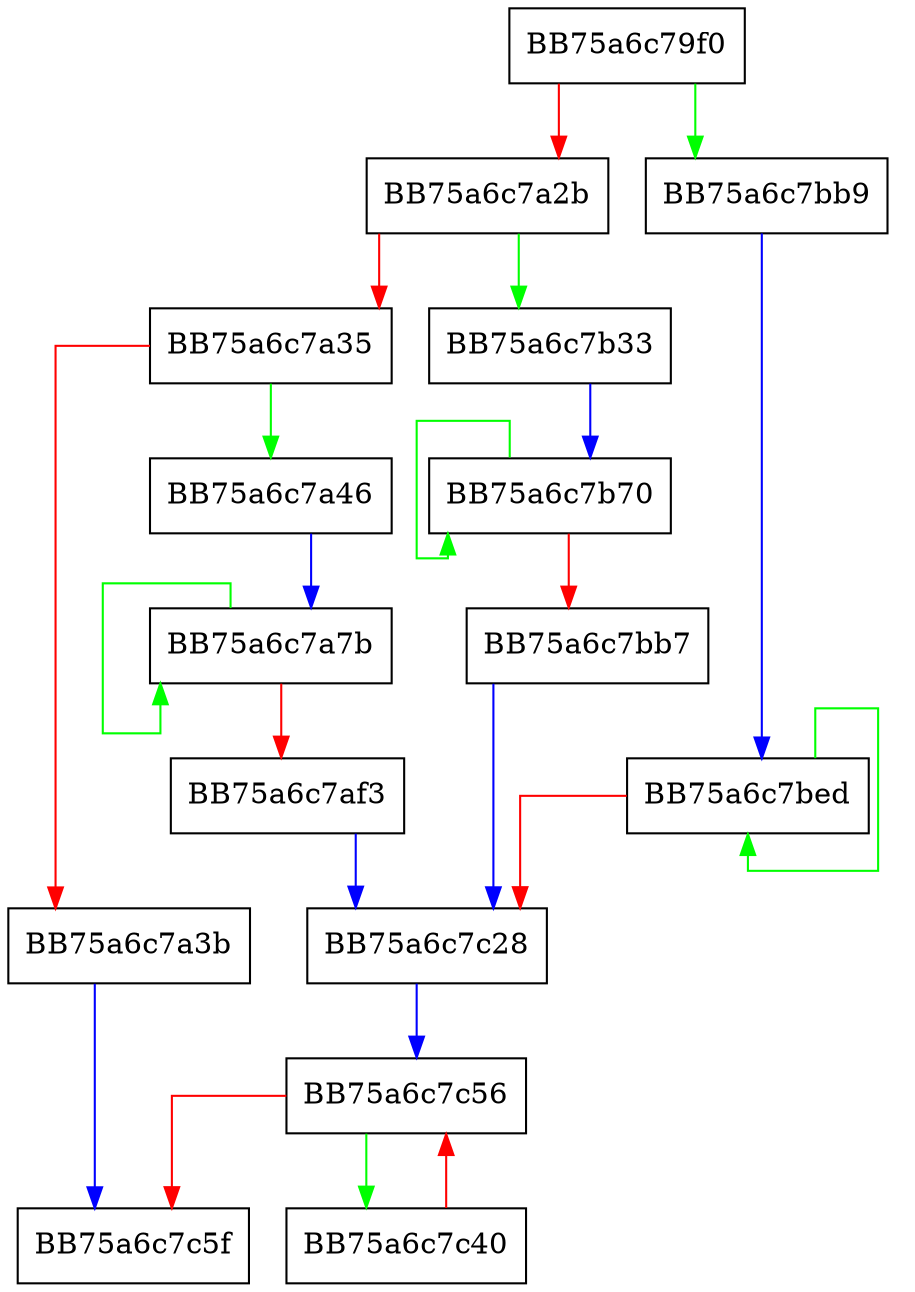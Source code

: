 digraph SymCryptAesExpandKeyInternal {
  node [shape="box"];
  graph [splines=ortho];
  BB75a6c79f0 -> BB75a6c7bb9 [color="green"];
  BB75a6c79f0 -> BB75a6c7a2b [color="red"];
  BB75a6c7a2b -> BB75a6c7b33 [color="green"];
  BB75a6c7a2b -> BB75a6c7a35 [color="red"];
  BB75a6c7a35 -> BB75a6c7a46 [color="green"];
  BB75a6c7a35 -> BB75a6c7a3b [color="red"];
  BB75a6c7a3b -> BB75a6c7c5f [color="blue"];
  BB75a6c7a46 -> BB75a6c7a7b [color="blue"];
  BB75a6c7a7b -> BB75a6c7a7b [color="green"];
  BB75a6c7a7b -> BB75a6c7af3 [color="red"];
  BB75a6c7af3 -> BB75a6c7c28 [color="blue"];
  BB75a6c7b33 -> BB75a6c7b70 [color="blue"];
  BB75a6c7b70 -> BB75a6c7b70 [color="green"];
  BB75a6c7b70 -> BB75a6c7bb7 [color="red"];
  BB75a6c7bb7 -> BB75a6c7c28 [color="blue"];
  BB75a6c7bb9 -> BB75a6c7bed [color="blue"];
  BB75a6c7bed -> BB75a6c7bed [color="green"];
  BB75a6c7bed -> BB75a6c7c28 [color="red"];
  BB75a6c7c28 -> BB75a6c7c56 [color="blue"];
  BB75a6c7c40 -> BB75a6c7c56 [color="red"];
  BB75a6c7c56 -> BB75a6c7c40 [color="green"];
  BB75a6c7c56 -> BB75a6c7c5f [color="red"];
}